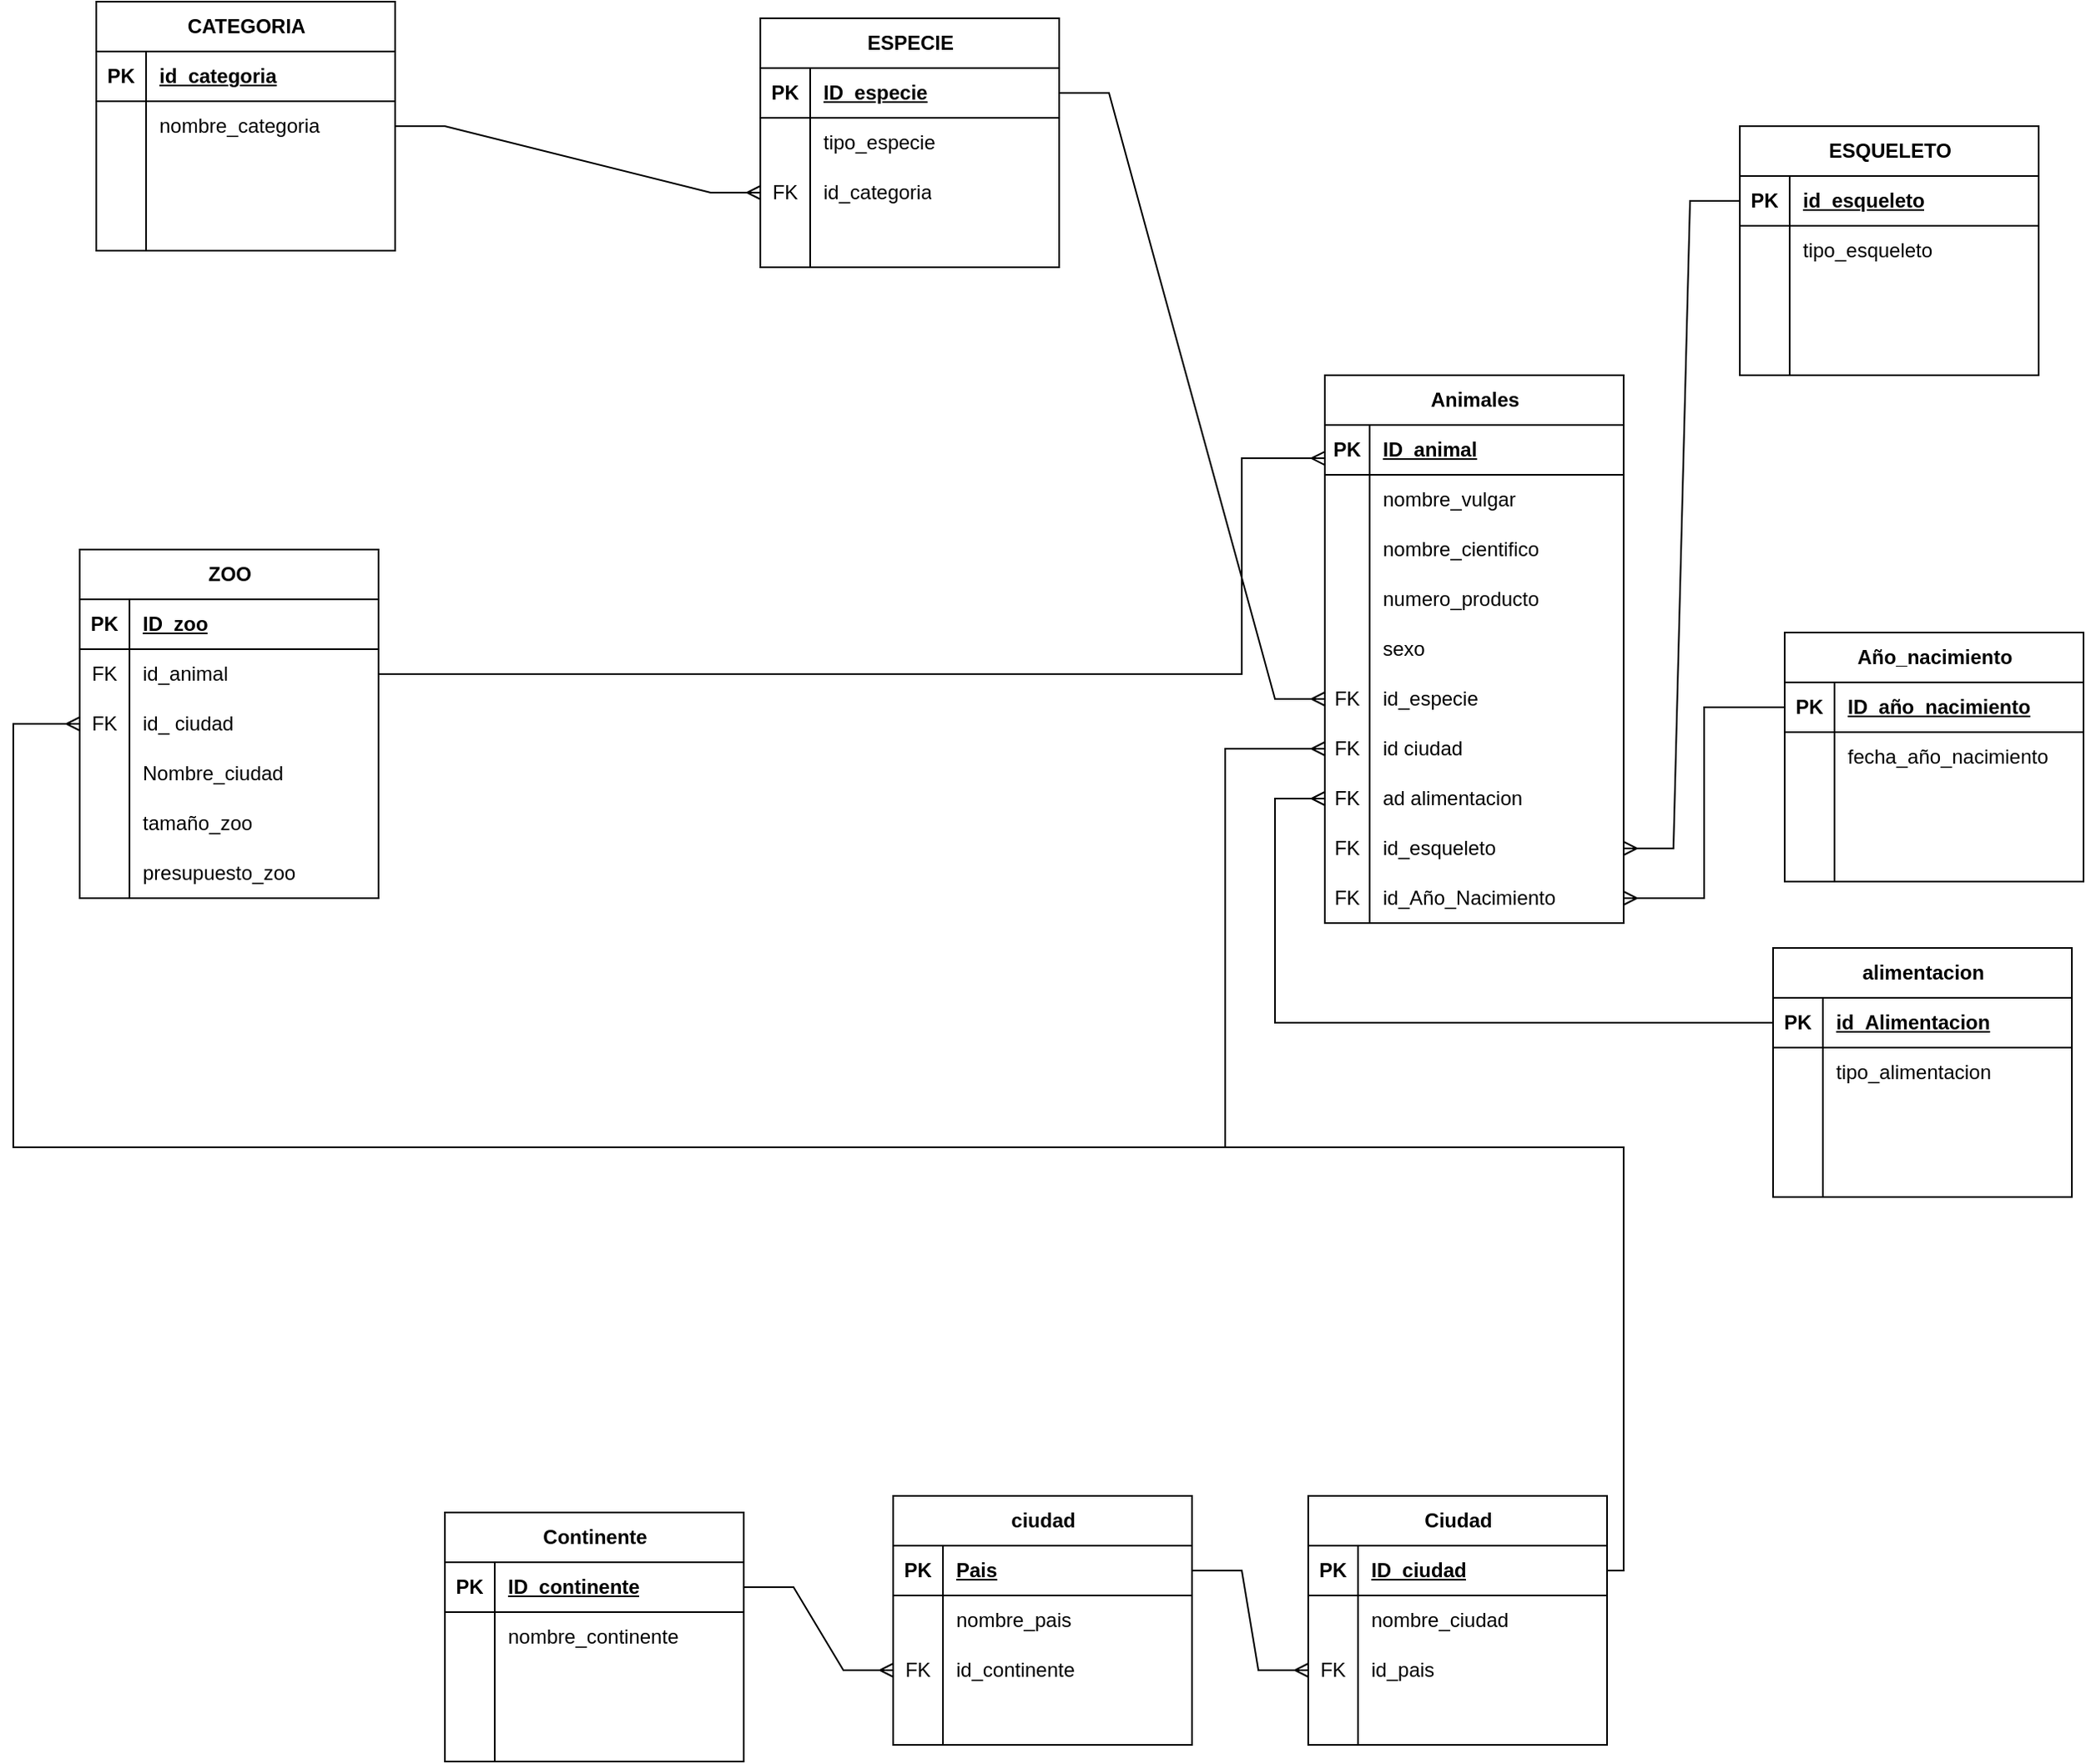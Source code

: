 <mxfile version="21.2.1" type="github">
  <diagram name="Página-1" id="PV5pD29vH2wUUTTP5uQi">
    <mxGraphModel dx="2261" dy="788" grid="1" gridSize="10" guides="1" tooltips="1" connect="1" arrows="1" fold="1" page="1" pageScale="1" pageWidth="827" pageHeight="1169" math="0" shadow="0">
      <root>
        <mxCell id="0" />
        <mxCell id="1" parent="0" />
        <mxCell id="iUGmLR9_mzY-0e1D942i-1" value="Animales" style="shape=table;startSize=30;container=1;collapsible=1;childLayout=tableLayout;fixedRows=1;rowLines=0;fontStyle=1;align=center;resizeLast=1;html=1;" parent="1" vertex="1">
          <mxGeometry x="370" y="255" width="180" height="330" as="geometry" />
        </mxCell>
        <mxCell id="iUGmLR9_mzY-0e1D942i-2" value="" style="shape=tableRow;horizontal=0;startSize=0;swimlaneHead=0;swimlaneBody=0;fillColor=none;collapsible=0;dropTarget=0;points=[[0,0.5],[1,0.5]];portConstraint=eastwest;top=0;left=0;right=0;bottom=1;" parent="iUGmLR9_mzY-0e1D942i-1" vertex="1">
          <mxGeometry y="30" width="180" height="30" as="geometry" />
        </mxCell>
        <mxCell id="iUGmLR9_mzY-0e1D942i-3" value="PK" style="shape=partialRectangle;connectable=0;fillColor=none;top=0;left=0;bottom=0;right=0;fontStyle=1;overflow=hidden;whiteSpace=wrap;html=1;" parent="iUGmLR9_mzY-0e1D942i-2" vertex="1">
          <mxGeometry width="27" height="30" as="geometry">
            <mxRectangle width="27" height="30" as="alternateBounds" />
          </mxGeometry>
        </mxCell>
        <mxCell id="iUGmLR9_mzY-0e1D942i-4" value="ID_animal" style="shape=partialRectangle;connectable=0;fillColor=none;top=0;left=0;bottom=0;right=0;align=left;spacingLeft=6;fontStyle=5;overflow=hidden;whiteSpace=wrap;html=1;" parent="iUGmLR9_mzY-0e1D942i-2" vertex="1">
          <mxGeometry x="27" width="153" height="30" as="geometry">
            <mxRectangle width="153" height="30" as="alternateBounds" />
          </mxGeometry>
        </mxCell>
        <mxCell id="iUGmLR9_mzY-0e1D942i-5" value="" style="shape=tableRow;horizontal=0;startSize=0;swimlaneHead=0;swimlaneBody=0;fillColor=none;collapsible=0;dropTarget=0;points=[[0,0.5],[1,0.5]];portConstraint=eastwest;top=0;left=0;right=0;bottom=0;" parent="iUGmLR9_mzY-0e1D942i-1" vertex="1">
          <mxGeometry y="60" width="180" height="30" as="geometry" />
        </mxCell>
        <mxCell id="iUGmLR9_mzY-0e1D942i-6" value="" style="shape=partialRectangle;connectable=0;fillColor=none;top=0;left=0;bottom=0;right=0;editable=1;overflow=hidden;whiteSpace=wrap;html=1;" parent="iUGmLR9_mzY-0e1D942i-5" vertex="1">
          <mxGeometry width="27" height="30" as="geometry">
            <mxRectangle width="27" height="30" as="alternateBounds" />
          </mxGeometry>
        </mxCell>
        <mxCell id="iUGmLR9_mzY-0e1D942i-7" value="nombre_vulgar" style="shape=partialRectangle;connectable=0;fillColor=none;top=0;left=0;bottom=0;right=0;align=left;spacingLeft=6;overflow=hidden;whiteSpace=wrap;html=1;" parent="iUGmLR9_mzY-0e1D942i-5" vertex="1">
          <mxGeometry x="27" width="153" height="30" as="geometry">
            <mxRectangle width="153" height="30" as="alternateBounds" />
          </mxGeometry>
        </mxCell>
        <mxCell id="iUGmLR9_mzY-0e1D942i-8" value="" style="shape=tableRow;horizontal=0;startSize=0;swimlaneHead=0;swimlaneBody=0;fillColor=none;collapsible=0;dropTarget=0;points=[[0,0.5],[1,0.5]];portConstraint=eastwest;top=0;left=0;right=0;bottom=0;" parent="iUGmLR9_mzY-0e1D942i-1" vertex="1">
          <mxGeometry y="90" width="180" height="30" as="geometry" />
        </mxCell>
        <mxCell id="iUGmLR9_mzY-0e1D942i-9" value="" style="shape=partialRectangle;connectable=0;fillColor=none;top=0;left=0;bottom=0;right=0;editable=1;overflow=hidden;whiteSpace=wrap;html=1;" parent="iUGmLR9_mzY-0e1D942i-8" vertex="1">
          <mxGeometry width="27" height="30" as="geometry">
            <mxRectangle width="27" height="30" as="alternateBounds" />
          </mxGeometry>
        </mxCell>
        <mxCell id="iUGmLR9_mzY-0e1D942i-10" value="nombre_cientifico" style="shape=partialRectangle;connectable=0;fillColor=none;top=0;left=0;bottom=0;right=0;align=left;spacingLeft=6;overflow=hidden;whiteSpace=wrap;html=1;" parent="iUGmLR9_mzY-0e1D942i-8" vertex="1">
          <mxGeometry x="27" width="153" height="30" as="geometry">
            <mxRectangle width="153" height="30" as="alternateBounds" />
          </mxGeometry>
        </mxCell>
        <mxCell id="iUGmLR9_mzY-0e1D942i-64" value="" style="shape=tableRow;horizontal=0;startSize=0;swimlaneHead=0;swimlaneBody=0;fillColor=none;collapsible=0;dropTarget=0;points=[[0,0.5],[1,0.5]];portConstraint=eastwest;top=0;left=0;right=0;bottom=0;" parent="iUGmLR9_mzY-0e1D942i-1" vertex="1">
          <mxGeometry y="120" width="180" height="30" as="geometry" />
        </mxCell>
        <mxCell id="iUGmLR9_mzY-0e1D942i-65" value="" style="shape=partialRectangle;connectable=0;fillColor=none;top=0;left=0;bottom=0;right=0;editable=1;overflow=hidden;whiteSpace=wrap;html=1;" parent="iUGmLR9_mzY-0e1D942i-64" vertex="1">
          <mxGeometry width="27" height="30" as="geometry">
            <mxRectangle width="27" height="30" as="alternateBounds" />
          </mxGeometry>
        </mxCell>
        <mxCell id="iUGmLR9_mzY-0e1D942i-66" value="numero_producto" style="shape=partialRectangle;connectable=0;fillColor=none;top=0;left=0;bottom=0;right=0;align=left;spacingLeft=6;overflow=hidden;whiteSpace=wrap;html=1;" parent="iUGmLR9_mzY-0e1D942i-64" vertex="1">
          <mxGeometry x="27" width="153" height="30" as="geometry">
            <mxRectangle width="153" height="30" as="alternateBounds" />
          </mxGeometry>
        </mxCell>
        <mxCell id="iUGmLR9_mzY-0e1D942i-11" value="" style="shape=tableRow;horizontal=0;startSize=0;swimlaneHead=0;swimlaneBody=0;fillColor=none;collapsible=0;dropTarget=0;points=[[0,0.5],[1,0.5]];portConstraint=eastwest;top=0;left=0;right=0;bottom=0;" parent="iUGmLR9_mzY-0e1D942i-1" vertex="1">
          <mxGeometry y="150" width="180" height="30" as="geometry" />
        </mxCell>
        <mxCell id="iUGmLR9_mzY-0e1D942i-12" value="" style="shape=partialRectangle;connectable=0;fillColor=none;top=0;left=0;bottom=0;right=0;editable=1;overflow=hidden;whiteSpace=wrap;html=1;" parent="iUGmLR9_mzY-0e1D942i-11" vertex="1">
          <mxGeometry width="27" height="30" as="geometry">
            <mxRectangle width="27" height="30" as="alternateBounds" />
          </mxGeometry>
        </mxCell>
        <mxCell id="iUGmLR9_mzY-0e1D942i-13" value="sexo" style="shape=partialRectangle;connectable=0;fillColor=none;top=0;left=0;bottom=0;right=0;align=left;spacingLeft=6;overflow=hidden;whiteSpace=wrap;html=1;" parent="iUGmLR9_mzY-0e1D942i-11" vertex="1">
          <mxGeometry x="27" width="153" height="30" as="geometry">
            <mxRectangle width="153" height="30" as="alternateBounds" />
          </mxGeometry>
        </mxCell>
        <mxCell id="iUGmLR9_mzY-0e1D942i-49" value="" style="shape=tableRow;horizontal=0;startSize=0;swimlaneHead=0;swimlaneBody=0;fillColor=none;collapsible=0;dropTarget=0;points=[[0,0.5],[1,0.5]];portConstraint=eastwest;top=0;left=0;right=0;bottom=0;" parent="iUGmLR9_mzY-0e1D942i-1" vertex="1">
          <mxGeometry y="180" width="180" height="30" as="geometry" />
        </mxCell>
        <mxCell id="iUGmLR9_mzY-0e1D942i-50" value="FK" style="shape=partialRectangle;connectable=0;fillColor=none;top=0;left=0;bottom=0;right=0;editable=1;overflow=hidden;whiteSpace=wrap;html=1;" parent="iUGmLR9_mzY-0e1D942i-49" vertex="1">
          <mxGeometry width="27" height="30" as="geometry">
            <mxRectangle width="27" height="30" as="alternateBounds" />
          </mxGeometry>
        </mxCell>
        <mxCell id="iUGmLR9_mzY-0e1D942i-51" value="id_especie" style="shape=partialRectangle;connectable=0;fillColor=none;top=0;left=0;bottom=0;right=0;align=left;spacingLeft=6;overflow=hidden;whiteSpace=wrap;html=1;" parent="iUGmLR9_mzY-0e1D942i-49" vertex="1">
          <mxGeometry x="27" width="153" height="30" as="geometry">
            <mxRectangle width="153" height="30" as="alternateBounds" />
          </mxGeometry>
        </mxCell>
        <mxCell id="iUGmLR9_mzY-0e1D942i-52" value="" style="shape=tableRow;horizontal=0;startSize=0;swimlaneHead=0;swimlaneBody=0;fillColor=none;collapsible=0;dropTarget=0;points=[[0,0.5],[1,0.5]];portConstraint=eastwest;top=0;left=0;right=0;bottom=0;" parent="iUGmLR9_mzY-0e1D942i-1" vertex="1">
          <mxGeometry y="210" width="180" height="30" as="geometry" />
        </mxCell>
        <mxCell id="iUGmLR9_mzY-0e1D942i-53" value="FK" style="shape=partialRectangle;connectable=0;fillColor=none;top=0;left=0;bottom=0;right=0;editable=1;overflow=hidden;whiteSpace=wrap;html=1;" parent="iUGmLR9_mzY-0e1D942i-52" vertex="1">
          <mxGeometry width="27" height="30" as="geometry">
            <mxRectangle width="27" height="30" as="alternateBounds" />
          </mxGeometry>
        </mxCell>
        <mxCell id="iUGmLR9_mzY-0e1D942i-54" value="id ciudad" style="shape=partialRectangle;connectable=0;fillColor=none;top=0;left=0;bottom=0;right=0;align=left;spacingLeft=6;overflow=hidden;whiteSpace=wrap;html=1;" parent="iUGmLR9_mzY-0e1D942i-52" vertex="1">
          <mxGeometry x="27" width="153" height="30" as="geometry">
            <mxRectangle width="153" height="30" as="alternateBounds" />
          </mxGeometry>
        </mxCell>
        <mxCell id="iUGmLR9_mzY-0e1D942i-55" value="" style="shape=tableRow;horizontal=0;startSize=0;swimlaneHead=0;swimlaneBody=0;fillColor=none;collapsible=0;dropTarget=0;points=[[0,0.5],[1,0.5]];portConstraint=eastwest;top=0;left=0;right=0;bottom=0;" parent="iUGmLR9_mzY-0e1D942i-1" vertex="1">
          <mxGeometry y="240" width="180" height="30" as="geometry" />
        </mxCell>
        <mxCell id="iUGmLR9_mzY-0e1D942i-56" value="FK" style="shape=partialRectangle;connectable=0;fillColor=none;top=0;left=0;bottom=0;right=0;editable=1;overflow=hidden;whiteSpace=wrap;html=1;" parent="iUGmLR9_mzY-0e1D942i-55" vertex="1">
          <mxGeometry width="27" height="30" as="geometry">
            <mxRectangle width="27" height="30" as="alternateBounds" />
          </mxGeometry>
        </mxCell>
        <mxCell id="iUGmLR9_mzY-0e1D942i-57" value="ad alimentacion" style="shape=partialRectangle;connectable=0;fillColor=none;top=0;left=0;bottom=0;right=0;align=left;spacingLeft=6;overflow=hidden;whiteSpace=wrap;html=1;" parent="iUGmLR9_mzY-0e1D942i-55" vertex="1">
          <mxGeometry x="27" width="153" height="30" as="geometry">
            <mxRectangle width="153" height="30" as="alternateBounds" />
          </mxGeometry>
        </mxCell>
        <mxCell id="iUGmLR9_mzY-0e1D942i-58" value="" style="shape=tableRow;horizontal=0;startSize=0;swimlaneHead=0;swimlaneBody=0;fillColor=none;collapsible=0;dropTarget=0;points=[[0,0.5],[1,0.5]];portConstraint=eastwest;top=0;left=0;right=0;bottom=0;" parent="iUGmLR9_mzY-0e1D942i-1" vertex="1">
          <mxGeometry y="270" width="180" height="30" as="geometry" />
        </mxCell>
        <mxCell id="iUGmLR9_mzY-0e1D942i-59" value="FK" style="shape=partialRectangle;connectable=0;fillColor=none;top=0;left=0;bottom=0;right=0;editable=1;overflow=hidden;whiteSpace=wrap;html=1;" parent="iUGmLR9_mzY-0e1D942i-58" vertex="1">
          <mxGeometry width="27" height="30" as="geometry">
            <mxRectangle width="27" height="30" as="alternateBounds" />
          </mxGeometry>
        </mxCell>
        <mxCell id="iUGmLR9_mzY-0e1D942i-60" value="id_esqueleto" style="shape=partialRectangle;connectable=0;fillColor=none;top=0;left=0;bottom=0;right=0;align=left;spacingLeft=6;overflow=hidden;whiteSpace=wrap;html=1;" parent="iUGmLR9_mzY-0e1D942i-58" vertex="1">
          <mxGeometry x="27" width="153" height="30" as="geometry">
            <mxRectangle width="153" height="30" as="alternateBounds" />
          </mxGeometry>
        </mxCell>
        <mxCell id="iUGmLR9_mzY-0e1D942i-61" value="" style="shape=tableRow;horizontal=0;startSize=0;swimlaneHead=0;swimlaneBody=0;fillColor=none;collapsible=0;dropTarget=0;points=[[0,0.5],[1,0.5]];portConstraint=eastwest;top=0;left=0;right=0;bottom=0;" parent="iUGmLR9_mzY-0e1D942i-1" vertex="1">
          <mxGeometry y="300" width="180" height="30" as="geometry" />
        </mxCell>
        <mxCell id="iUGmLR9_mzY-0e1D942i-62" value="FK" style="shape=partialRectangle;connectable=0;fillColor=none;top=0;left=0;bottom=0;right=0;editable=1;overflow=hidden;whiteSpace=wrap;html=1;" parent="iUGmLR9_mzY-0e1D942i-61" vertex="1">
          <mxGeometry width="27" height="30" as="geometry">
            <mxRectangle width="27" height="30" as="alternateBounds" />
          </mxGeometry>
        </mxCell>
        <mxCell id="iUGmLR9_mzY-0e1D942i-63" value="id_Año_Nacimiento" style="shape=partialRectangle;connectable=0;fillColor=none;top=0;left=0;bottom=0;right=0;align=left;spacingLeft=6;overflow=hidden;whiteSpace=wrap;html=1;" parent="iUGmLR9_mzY-0e1D942i-61" vertex="1">
          <mxGeometry x="27" width="153" height="30" as="geometry">
            <mxRectangle width="153" height="30" as="alternateBounds" />
          </mxGeometry>
        </mxCell>
        <mxCell id="iUGmLR9_mzY-0e1D942i-17" value="ZOO" style="shape=table;startSize=30;container=1;collapsible=1;childLayout=tableLayout;fixedRows=1;rowLines=0;fontStyle=1;align=center;resizeLast=1;html=1;" parent="1" vertex="1">
          <mxGeometry x="-380" y="360" width="180" height="210" as="geometry" />
        </mxCell>
        <mxCell id="iUGmLR9_mzY-0e1D942i-18" value="" style="shape=tableRow;horizontal=0;startSize=0;swimlaneHead=0;swimlaneBody=0;fillColor=none;collapsible=0;dropTarget=0;points=[[0,0.5],[1,0.5]];portConstraint=eastwest;top=0;left=0;right=0;bottom=1;" parent="iUGmLR9_mzY-0e1D942i-17" vertex="1">
          <mxGeometry y="30" width="180" height="30" as="geometry" />
        </mxCell>
        <mxCell id="iUGmLR9_mzY-0e1D942i-19" value="PK" style="shape=partialRectangle;connectable=0;fillColor=none;top=0;left=0;bottom=0;right=0;fontStyle=1;overflow=hidden;whiteSpace=wrap;html=1;" parent="iUGmLR9_mzY-0e1D942i-18" vertex="1">
          <mxGeometry width="30" height="30" as="geometry">
            <mxRectangle width="30" height="30" as="alternateBounds" />
          </mxGeometry>
        </mxCell>
        <mxCell id="iUGmLR9_mzY-0e1D942i-20" value="ID_zoo" style="shape=partialRectangle;connectable=0;fillColor=none;top=0;left=0;bottom=0;right=0;align=left;spacingLeft=6;fontStyle=5;overflow=hidden;whiteSpace=wrap;html=1;" parent="iUGmLR9_mzY-0e1D942i-18" vertex="1">
          <mxGeometry x="30" width="150" height="30" as="geometry">
            <mxRectangle width="150" height="30" as="alternateBounds" />
          </mxGeometry>
        </mxCell>
        <mxCell id="iUGmLR9_mzY-0e1D942i-21" value="" style="shape=tableRow;horizontal=0;startSize=0;swimlaneHead=0;swimlaneBody=0;fillColor=none;collapsible=0;dropTarget=0;points=[[0,0.5],[1,0.5]];portConstraint=eastwest;top=0;left=0;right=0;bottom=0;" parent="iUGmLR9_mzY-0e1D942i-17" vertex="1">
          <mxGeometry y="60" width="180" height="30" as="geometry" />
        </mxCell>
        <mxCell id="iUGmLR9_mzY-0e1D942i-22" value="FK" style="shape=partialRectangle;connectable=0;fillColor=none;top=0;left=0;bottom=0;right=0;editable=1;overflow=hidden;whiteSpace=wrap;html=1;" parent="iUGmLR9_mzY-0e1D942i-21" vertex="1">
          <mxGeometry width="30" height="30" as="geometry">
            <mxRectangle width="30" height="30" as="alternateBounds" />
          </mxGeometry>
        </mxCell>
        <mxCell id="iUGmLR9_mzY-0e1D942i-23" value="id_animal" style="shape=partialRectangle;connectable=0;fillColor=none;top=0;left=0;bottom=0;right=0;align=left;spacingLeft=6;overflow=hidden;whiteSpace=wrap;html=1;" parent="iUGmLR9_mzY-0e1D942i-21" vertex="1">
          <mxGeometry x="30" width="150" height="30" as="geometry">
            <mxRectangle width="150" height="30" as="alternateBounds" />
          </mxGeometry>
        </mxCell>
        <mxCell id="iUGmLR9_mzY-0e1D942i-24" value="" style="shape=tableRow;horizontal=0;startSize=0;swimlaneHead=0;swimlaneBody=0;fillColor=none;collapsible=0;dropTarget=0;points=[[0,0.5],[1,0.5]];portConstraint=eastwest;top=0;left=0;right=0;bottom=0;" parent="iUGmLR9_mzY-0e1D942i-17" vertex="1">
          <mxGeometry y="90" width="180" height="30" as="geometry" />
        </mxCell>
        <mxCell id="iUGmLR9_mzY-0e1D942i-25" value="FK" style="shape=partialRectangle;connectable=0;fillColor=none;top=0;left=0;bottom=0;right=0;editable=1;overflow=hidden;whiteSpace=wrap;html=1;" parent="iUGmLR9_mzY-0e1D942i-24" vertex="1">
          <mxGeometry width="30" height="30" as="geometry">
            <mxRectangle width="30" height="30" as="alternateBounds" />
          </mxGeometry>
        </mxCell>
        <mxCell id="iUGmLR9_mzY-0e1D942i-26" value="id_ ciudad" style="shape=partialRectangle;connectable=0;fillColor=none;top=0;left=0;bottom=0;right=0;align=left;spacingLeft=6;overflow=hidden;whiteSpace=wrap;html=1;" parent="iUGmLR9_mzY-0e1D942i-24" vertex="1">
          <mxGeometry x="30" width="150" height="30" as="geometry">
            <mxRectangle width="150" height="30" as="alternateBounds" />
          </mxGeometry>
        </mxCell>
        <mxCell id="iUGmLR9_mzY-0e1D942i-27" value="" style="shape=tableRow;horizontal=0;startSize=0;swimlaneHead=0;swimlaneBody=0;fillColor=none;collapsible=0;dropTarget=0;points=[[0,0.5],[1,0.5]];portConstraint=eastwest;top=0;left=0;right=0;bottom=0;" parent="iUGmLR9_mzY-0e1D942i-17" vertex="1">
          <mxGeometry y="120" width="180" height="30" as="geometry" />
        </mxCell>
        <mxCell id="iUGmLR9_mzY-0e1D942i-28" value="" style="shape=partialRectangle;connectable=0;fillColor=none;top=0;left=0;bottom=0;right=0;editable=1;overflow=hidden;whiteSpace=wrap;html=1;" parent="iUGmLR9_mzY-0e1D942i-27" vertex="1">
          <mxGeometry width="30" height="30" as="geometry">
            <mxRectangle width="30" height="30" as="alternateBounds" />
          </mxGeometry>
        </mxCell>
        <mxCell id="iUGmLR9_mzY-0e1D942i-29" value="Nombre_ciudad" style="shape=partialRectangle;connectable=0;fillColor=none;top=0;left=0;bottom=0;right=0;align=left;spacingLeft=6;overflow=hidden;whiteSpace=wrap;html=1;" parent="iUGmLR9_mzY-0e1D942i-27" vertex="1">
          <mxGeometry x="30" width="150" height="30" as="geometry">
            <mxRectangle width="150" height="30" as="alternateBounds" />
          </mxGeometry>
        </mxCell>
        <mxCell id="iUGmLR9_mzY-0e1D942i-43" value="" style="shape=tableRow;horizontal=0;startSize=0;swimlaneHead=0;swimlaneBody=0;fillColor=none;collapsible=0;dropTarget=0;points=[[0,0.5],[1,0.5]];portConstraint=eastwest;top=0;left=0;right=0;bottom=0;" parent="iUGmLR9_mzY-0e1D942i-17" vertex="1">
          <mxGeometry y="150" width="180" height="30" as="geometry" />
        </mxCell>
        <mxCell id="iUGmLR9_mzY-0e1D942i-44" value="" style="shape=partialRectangle;connectable=0;fillColor=none;top=0;left=0;bottom=0;right=0;editable=1;overflow=hidden;whiteSpace=wrap;html=1;" parent="iUGmLR9_mzY-0e1D942i-43" vertex="1">
          <mxGeometry width="30" height="30" as="geometry">
            <mxRectangle width="30" height="30" as="alternateBounds" />
          </mxGeometry>
        </mxCell>
        <mxCell id="iUGmLR9_mzY-0e1D942i-45" value="tamaño_zoo" style="shape=partialRectangle;connectable=0;fillColor=none;top=0;left=0;bottom=0;right=0;align=left;spacingLeft=6;overflow=hidden;whiteSpace=wrap;html=1;" parent="iUGmLR9_mzY-0e1D942i-43" vertex="1">
          <mxGeometry x="30" width="150" height="30" as="geometry">
            <mxRectangle width="150" height="30" as="alternateBounds" />
          </mxGeometry>
        </mxCell>
        <mxCell id="iUGmLR9_mzY-0e1D942i-46" value="" style="shape=tableRow;horizontal=0;startSize=0;swimlaneHead=0;swimlaneBody=0;fillColor=none;collapsible=0;dropTarget=0;points=[[0,0.5],[1,0.5]];portConstraint=eastwest;top=0;left=0;right=0;bottom=0;" parent="iUGmLR9_mzY-0e1D942i-17" vertex="1">
          <mxGeometry y="180" width="180" height="30" as="geometry" />
        </mxCell>
        <mxCell id="iUGmLR9_mzY-0e1D942i-47" value="" style="shape=partialRectangle;connectable=0;fillColor=none;top=0;left=0;bottom=0;right=0;editable=1;overflow=hidden;whiteSpace=wrap;html=1;" parent="iUGmLR9_mzY-0e1D942i-46" vertex="1">
          <mxGeometry width="30" height="30" as="geometry">
            <mxRectangle width="30" height="30" as="alternateBounds" />
          </mxGeometry>
        </mxCell>
        <mxCell id="iUGmLR9_mzY-0e1D942i-48" value="presupuesto_zoo" style="shape=partialRectangle;connectable=0;fillColor=none;top=0;left=0;bottom=0;right=0;align=left;spacingLeft=6;overflow=hidden;whiteSpace=wrap;html=1;" parent="iUGmLR9_mzY-0e1D942i-46" vertex="1">
          <mxGeometry x="30" width="150" height="30" as="geometry">
            <mxRectangle width="150" height="30" as="alternateBounds" />
          </mxGeometry>
        </mxCell>
        <mxCell id="iUGmLR9_mzY-0e1D942i-67" value="alimentacion" style="shape=table;startSize=30;container=1;collapsible=1;childLayout=tableLayout;fixedRows=1;rowLines=0;fontStyle=1;align=center;resizeLast=1;html=1;" parent="1" vertex="1">
          <mxGeometry x="640" y="600" width="180" height="150" as="geometry" />
        </mxCell>
        <mxCell id="iUGmLR9_mzY-0e1D942i-68" value="" style="shape=tableRow;horizontal=0;startSize=0;swimlaneHead=0;swimlaneBody=0;fillColor=none;collapsible=0;dropTarget=0;points=[[0,0.5],[1,0.5]];portConstraint=eastwest;top=0;left=0;right=0;bottom=1;" parent="iUGmLR9_mzY-0e1D942i-67" vertex="1">
          <mxGeometry y="30" width="180" height="30" as="geometry" />
        </mxCell>
        <mxCell id="iUGmLR9_mzY-0e1D942i-69" value="PK" style="shape=partialRectangle;connectable=0;fillColor=none;top=0;left=0;bottom=0;right=0;fontStyle=1;overflow=hidden;whiteSpace=wrap;html=1;" parent="iUGmLR9_mzY-0e1D942i-68" vertex="1">
          <mxGeometry width="30" height="30" as="geometry">
            <mxRectangle width="30" height="30" as="alternateBounds" />
          </mxGeometry>
        </mxCell>
        <mxCell id="iUGmLR9_mzY-0e1D942i-70" value="id_Alimentacion" style="shape=partialRectangle;connectable=0;fillColor=none;top=0;left=0;bottom=0;right=0;align=left;spacingLeft=6;fontStyle=5;overflow=hidden;whiteSpace=wrap;html=1;" parent="iUGmLR9_mzY-0e1D942i-68" vertex="1">
          <mxGeometry x="30" width="150" height="30" as="geometry">
            <mxRectangle width="150" height="30" as="alternateBounds" />
          </mxGeometry>
        </mxCell>
        <mxCell id="iUGmLR9_mzY-0e1D942i-71" value="" style="shape=tableRow;horizontal=0;startSize=0;swimlaneHead=0;swimlaneBody=0;fillColor=none;collapsible=0;dropTarget=0;points=[[0,0.5],[1,0.5]];portConstraint=eastwest;top=0;left=0;right=0;bottom=0;" parent="iUGmLR9_mzY-0e1D942i-67" vertex="1">
          <mxGeometry y="60" width="180" height="30" as="geometry" />
        </mxCell>
        <mxCell id="iUGmLR9_mzY-0e1D942i-72" value="" style="shape=partialRectangle;connectable=0;fillColor=none;top=0;left=0;bottom=0;right=0;editable=1;overflow=hidden;whiteSpace=wrap;html=1;" parent="iUGmLR9_mzY-0e1D942i-71" vertex="1">
          <mxGeometry width="30" height="30" as="geometry">
            <mxRectangle width="30" height="30" as="alternateBounds" />
          </mxGeometry>
        </mxCell>
        <mxCell id="iUGmLR9_mzY-0e1D942i-73" value="tipo_alimentacion" style="shape=partialRectangle;connectable=0;fillColor=none;top=0;left=0;bottom=0;right=0;align=left;spacingLeft=6;overflow=hidden;whiteSpace=wrap;html=1;" parent="iUGmLR9_mzY-0e1D942i-71" vertex="1">
          <mxGeometry x="30" width="150" height="30" as="geometry">
            <mxRectangle width="150" height="30" as="alternateBounds" />
          </mxGeometry>
        </mxCell>
        <mxCell id="iUGmLR9_mzY-0e1D942i-74" value="" style="shape=tableRow;horizontal=0;startSize=0;swimlaneHead=0;swimlaneBody=0;fillColor=none;collapsible=0;dropTarget=0;points=[[0,0.5],[1,0.5]];portConstraint=eastwest;top=0;left=0;right=0;bottom=0;" parent="iUGmLR9_mzY-0e1D942i-67" vertex="1">
          <mxGeometry y="90" width="180" height="30" as="geometry" />
        </mxCell>
        <mxCell id="iUGmLR9_mzY-0e1D942i-75" value="" style="shape=partialRectangle;connectable=0;fillColor=none;top=0;left=0;bottom=0;right=0;editable=1;overflow=hidden;whiteSpace=wrap;html=1;" parent="iUGmLR9_mzY-0e1D942i-74" vertex="1">
          <mxGeometry width="30" height="30" as="geometry">
            <mxRectangle width="30" height="30" as="alternateBounds" />
          </mxGeometry>
        </mxCell>
        <mxCell id="iUGmLR9_mzY-0e1D942i-76" value="" style="shape=partialRectangle;connectable=0;fillColor=none;top=0;left=0;bottom=0;right=0;align=left;spacingLeft=6;overflow=hidden;whiteSpace=wrap;html=1;" parent="iUGmLR9_mzY-0e1D942i-74" vertex="1">
          <mxGeometry x="30" width="150" height="30" as="geometry">
            <mxRectangle width="150" height="30" as="alternateBounds" />
          </mxGeometry>
        </mxCell>
        <mxCell id="iUGmLR9_mzY-0e1D942i-77" value="" style="shape=tableRow;horizontal=0;startSize=0;swimlaneHead=0;swimlaneBody=0;fillColor=none;collapsible=0;dropTarget=0;points=[[0,0.5],[1,0.5]];portConstraint=eastwest;top=0;left=0;right=0;bottom=0;" parent="iUGmLR9_mzY-0e1D942i-67" vertex="1">
          <mxGeometry y="120" width="180" height="30" as="geometry" />
        </mxCell>
        <mxCell id="iUGmLR9_mzY-0e1D942i-78" value="" style="shape=partialRectangle;connectable=0;fillColor=none;top=0;left=0;bottom=0;right=0;editable=1;overflow=hidden;whiteSpace=wrap;html=1;" parent="iUGmLR9_mzY-0e1D942i-77" vertex="1">
          <mxGeometry width="30" height="30" as="geometry">
            <mxRectangle width="30" height="30" as="alternateBounds" />
          </mxGeometry>
        </mxCell>
        <mxCell id="iUGmLR9_mzY-0e1D942i-79" value="" style="shape=partialRectangle;connectable=0;fillColor=none;top=0;left=0;bottom=0;right=0;align=left;spacingLeft=6;overflow=hidden;whiteSpace=wrap;html=1;" parent="iUGmLR9_mzY-0e1D942i-77" vertex="1">
          <mxGeometry x="30" width="150" height="30" as="geometry">
            <mxRectangle width="150" height="30" as="alternateBounds" />
          </mxGeometry>
        </mxCell>
        <mxCell id="iUGmLR9_mzY-0e1D942i-80" value="Año_nacimiento" style="shape=table;startSize=30;container=1;collapsible=1;childLayout=tableLayout;fixedRows=1;rowLines=0;fontStyle=1;align=center;resizeLast=1;html=1;" parent="1" vertex="1">
          <mxGeometry x="647" y="410" width="180" height="150" as="geometry" />
        </mxCell>
        <mxCell id="iUGmLR9_mzY-0e1D942i-81" value="" style="shape=tableRow;horizontal=0;startSize=0;swimlaneHead=0;swimlaneBody=0;fillColor=none;collapsible=0;dropTarget=0;points=[[0,0.5],[1,0.5]];portConstraint=eastwest;top=0;left=0;right=0;bottom=1;" parent="iUGmLR9_mzY-0e1D942i-80" vertex="1">
          <mxGeometry y="30" width="180" height="30" as="geometry" />
        </mxCell>
        <mxCell id="iUGmLR9_mzY-0e1D942i-82" value="PK" style="shape=partialRectangle;connectable=0;fillColor=none;top=0;left=0;bottom=0;right=0;fontStyle=1;overflow=hidden;whiteSpace=wrap;html=1;" parent="iUGmLR9_mzY-0e1D942i-81" vertex="1">
          <mxGeometry width="30" height="30" as="geometry">
            <mxRectangle width="30" height="30" as="alternateBounds" />
          </mxGeometry>
        </mxCell>
        <mxCell id="iUGmLR9_mzY-0e1D942i-83" value="ID_año_nacimiento" style="shape=partialRectangle;connectable=0;fillColor=none;top=0;left=0;bottom=0;right=0;align=left;spacingLeft=6;fontStyle=5;overflow=hidden;whiteSpace=wrap;html=1;" parent="iUGmLR9_mzY-0e1D942i-81" vertex="1">
          <mxGeometry x="30" width="150" height="30" as="geometry">
            <mxRectangle width="150" height="30" as="alternateBounds" />
          </mxGeometry>
        </mxCell>
        <mxCell id="iUGmLR9_mzY-0e1D942i-84" value="" style="shape=tableRow;horizontal=0;startSize=0;swimlaneHead=0;swimlaneBody=0;fillColor=none;collapsible=0;dropTarget=0;points=[[0,0.5],[1,0.5]];portConstraint=eastwest;top=0;left=0;right=0;bottom=0;" parent="iUGmLR9_mzY-0e1D942i-80" vertex="1">
          <mxGeometry y="60" width="180" height="30" as="geometry" />
        </mxCell>
        <mxCell id="iUGmLR9_mzY-0e1D942i-85" value="" style="shape=partialRectangle;connectable=0;fillColor=none;top=0;left=0;bottom=0;right=0;editable=1;overflow=hidden;whiteSpace=wrap;html=1;" parent="iUGmLR9_mzY-0e1D942i-84" vertex="1">
          <mxGeometry width="30" height="30" as="geometry">
            <mxRectangle width="30" height="30" as="alternateBounds" />
          </mxGeometry>
        </mxCell>
        <mxCell id="iUGmLR9_mzY-0e1D942i-86" value="fecha_año_nacimiento" style="shape=partialRectangle;connectable=0;fillColor=none;top=0;left=0;bottom=0;right=0;align=left;spacingLeft=6;overflow=hidden;whiteSpace=wrap;html=1;" parent="iUGmLR9_mzY-0e1D942i-84" vertex="1">
          <mxGeometry x="30" width="150" height="30" as="geometry">
            <mxRectangle width="150" height="30" as="alternateBounds" />
          </mxGeometry>
        </mxCell>
        <mxCell id="iUGmLR9_mzY-0e1D942i-87" value="" style="shape=tableRow;horizontal=0;startSize=0;swimlaneHead=0;swimlaneBody=0;fillColor=none;collapsible=0;dropTarget=0;points=[[0,0.5],[1,0.5]];portConstraint=eastwest;top=0;left=0;right=0;bottom=0;" parent="iUGmLR9_mzY-0e1D942i-80" vertex="1">
          <mxGeometry y="90" width="180" height="30" as="geometry" />
        </mxCell>
        <mxCell id="iUGmLR9_mzY-0e1D942i-88" value="" style="shape=partialRectangle;connectable=0;fillColor=none;top=0;left=0;bottom=0;right=0;editable=1;overflow=hidden;whiteSpace=wrap;html=1;" parent="iUGmLR9_mzY-0e1D942i-87" vertex="1">
          <mxGeometry width="30" height="30" as="geometry">
            <mxRectangle width="30" height="30" as="alternateBounds" />
          </mxGeometry>
        </mxCell>
        <mxCell id="iUGmLR9_mzY-0e1D942i-89" value="" style="shape=partialRectangle;connectable=0;fillColor=none;top=0;left=0;bottom=0;right=0;align=left;spacingLeft=6;overflow=hidden;whiteSpace=wrap;html=1;" parent="iUGmLR9_mzY-0e1D942i-87" vertex="1">
          <mxGeometry x="30" width="150" height="30" as="geometry">
            <mxRectangle width="150" height="30" as="alternateBounds" />
          </mxGeometry>
        </mxCell>
        <mxCell id="iUGmLR9_mzY-0e1D942i-90" value="" style="shape=tableRow;horizontal=0;startSize=0;swimlaneHead=0;swimlaneBody=0;fillColor=none;collapsible=0;dropTarget=0;points=[[0,0.5],[1,0.5]];portConstraint=eastwest;top=0;left=0;right=0;bottom=0;" parent="iUGmLR9_mzY-0e1D942i-80" vertex="1">
          <mxGeometry y="120" width="180" height="30" as="geometry" />
        </mxCell>
        <mxCell id="iUGmLR9_mzY-0e1D942i-91" value="" style="shape=partialRectangle;connectable=0;fillColor=none;top=0;left=0;bottom=0;right=0;editable=1;overflow=hidden;whiteSpace=wrap;html=1;" parent="iUGmLR9_mzY-0e1D942i-90" vertex="1">
          <mxGeometry width="30" height="30" as="geometry">
            <mxRectangle width="30" height="30" as="alternateBounds" />
          </mxGeometry>
        </mxCell>
        <mxCell id="iUGmLR9_mzY-0e1D942i-92" value="" style="shape=partialRectangle;connectable=0;fillColor=none;top=0;left=0;bottom=0;right=0;align=left;spacingLeft=6;overflow=hidden;whiteSpace=wrap;html=1;" parent="iUGmLR9_mzY-0e1D942i-90" vertex="1">
          <mxGeometry x="30" width="150" height="30" as="geometry">
            <mxRectangle width="150" height="30" as="alternateBounds" />
          </mxGeometry>
        </mxCell>
        <mxCell id="n2fT1KBWSu3J9LexwapG-1" value="Continente" style="shape=table;startSize=30;container=1;collapsible=1;childLayout=tableLayout;fixedRows=1;rowLines=0;fontStyle=1;align=center;resizeLast=1;html=1;" vertex="1" parent="1">
          <mxGeometry x="-160" y="940" width="180" height="150" as="geometry" />
        </mxCell>
        <mxCell id="n2fT1KBWSu3J9LexwapG-2" value="" style="shape=tableRow;horizontal=0;startSize=0;swimlaneHead=0;swimlaneBody=0;fillColor=none;collapsible=0;dropTarget=0;points=[[0,0.5],[1,0.5]];portConstraint=eastwest;top=0;left=0;right=0;bottom=1;" vertex="1" parent="n2fT1KBWSu3J9LexwapG-1">
          <mxGeometry y="30" width="180" height="30" as="geometry" />
        </mxCell>
        <mxCell id="n2fT1KBWSu3J9LexwapG-3" value="PK" style="shape=partialRectangle;connectable=0;fillColor=none;top=0;left=0;bottom=0;right=0;fontStyle=1;overflow=hidden;whiteSpace=wrap;html=1;" vertex="1" parent="n2fT1KBWSu3J9LexwapG-2">
          <mxGeometry width="30" height="30" as="geometry">
            <mxRectangle width="30" height="30" as="alternateBounds" />
          </mxGeometry>
        </mxCell>
        <mxCell id="n2fT1KBWSu3J9LexwapG-4" value="ID_continente" style="shape=partialRectangle;connectable=0;fillColor=none;top=0;left=0;bottom=0;right=0;align=left;spacingLeft=6;fontStyle=5;overflow=hidden;whiteSpace=wrap;html=1;" vertex="1" parent="n2fT1KBWSu3J9LexwapG-2">
          <mxGeometry x="30" width="150" height="30" as="geometry">
            <mxRectangle width="150" height="30" as="alternateBounds" />
          </mxGeometry>
        </mxCell>
        <mxCell id="n2fT1KBWSu3J9LexwapG-5" value="" style="shape=tableRow;horizontal=0;startSize=0;swimlaneHead=0;swimlaneBody=0;fillColor=none;collapsible=0;dropTarget=0;points=[[0,0.5],[1,0.5]];portConstraint=eastwest;top=0;left=0;right=0;bottom=0;" vertex="1" parent="n2fT1KBWSu3J9LexwapG-1">
          <mxGeometry y="60" width="180" height="30" as="geometry" />
        </mxCell>
        <mxCell id="n2fT1KBWSu3J9LexwapG-6" value="" style="shape=partialRectangle;connectable=0;fillColor=none;top=0;left=0;bottom=0;right=0;editable=1;overflow=hidden;whiteSpace=wrap;html=1;" vertex="1" parent="n2fT1KBWSu3J9LexwapG-5">
          <mxGeometry width="30" height="30" as="geometry">
            <mxRectangle width="30" height="30" as="alternateBounds" />
          </mxGeometry>
        </mxCell>
        <mxCell id="n2fT1KBWSu3J9LexwapG-7" value="nombre_continente" style="shape=partialRectangle;connectable=0;fillColor=none;top=0;left=0;bottom=0;right=0;align=left;spacingLeft=6;overflow=hidden;whiteSpace=wrap;html=1;" vertex="1" parent="n2fT1KBWSu3J9LexwapG-5">
          <mxGeometry x="30" width="150" height="30" as="geometry">
            <mxRectangle width="150" height="30" as="alternateBounds" />
          </mxGeometry>
        </mxCell>
        <mxCell id="n2fT1KBWSu3J9LexwapG-8" value="" style="shape=tableRow;horizontal=0;startSize=0;swimlaneHead=0;swimlaneBody=0;fillColor=none;collapsible=0;dropTarget=0;points=[[0,0.5],[1,0.5]];portConstraint=eastwest;top=0;left=0;right=0;bottom=0;" vertex="1" parent="n2fT1KBWSu3J9LexwapG-1">
          <mxGeometry y="90" width="180" height="30" as="geometry" />
        </mxCell>
        <mxCell id="n2fT1KBWSu3J9LexwapG-9" value="" style="shape=partialRectangle;connectable=0;fillColor=none;top=0;left=0;bottom=0;right=0;editable=1;overflow=hidden;whiteSpace=wrap;html=1;" vertex="1" parent="n2fT1KBWSu3J9LexwapG-8">
          <mxGeometry width="30" height="30" as="geometry">
            <mxRectangle width="30" height="30" as="alternateBounds" />
          </mxGeometry>
        </mxCell>
        <mxCell id="n2fT1KBWSu3J9LexwapG-10" value="" style="shape=partialRectangle;connectable=0;fillColor=none;top=0;left=0;bottom=0;right=0;align=left;spacingLeft=6;overflow=hidden;whiteSpace=wrap;html=1;" vertex="1" parent="n2fT1KBWSu3J9LexwapG-8">
          <mxGeometry x="30" width="150" height="30" as="geometry">
            <mxRectangle width="150" height="30" as="alternateBounds" />
          </mxGeometry>
        </mxCell>
        <mxCell id="n2fT1KBWSu3J9LexwapG-11" value="" style="shape=tableRow;horizontal=0;startSize=0;swimlaneHead=0;swimlaneBody=0;fillColor=none;collapsible=0;dropTarget=0;points=[[0,0.5],[1,0.5]];portConstraint=eastwest;top=0;left=0;right=0;bottom=0;" vertex="1" parent="n2fT1KBWSu3J9LexwapG-1">
          <mxGeometry y="120" width="180" height="30" as="geometry" />
        </mxCell>
        <mxCell id="n2fT1KBWSu3J9LexwapG-12" value="" style="shape=partialRectangle;connectable=0;fillColor=none;top=0;left=0;bottom=0;right=0;editable=1;overflow=hidden;whiteSpace=wrap;html=1;" vertex="1" parent="n2fT1KBWSu3J9LexwapG-11">
          <mxGeometry width="30" height="30" as="geometry">
            <mxRectangle width="30" height="30" as="alternateBounds" />
          </mxGeometry>
        </mxCell>
        <mxCell id="n2fT1KBWSu3J9LexwapG-13" value="" style="shape=partialRectangle;connectable=0;fillColor=none;top=0;left=0;bottom=0;right=0;align=left;spacingLeft=6;overflow=hidden;whiteSpace=wrap;html=1;" vertex="1" parent="n2fT1KBWSu3J9LexwapG-11">
          <mxGeometry x="30" width="150" height="30" as="geometry">
            <mxRectangle width="150" height="30" as="alternateBounds" />
          </mxGeometry>
        </mxCell>
        <mxCell id="n2fT1KBWSu3J9LexwapG-14" value="ciudad" style="shape=table;startSize=30;container=1;collapsible=1;childLayout=tableLayout;fixedRows=1;rowLines=0;fontStyle=1;align=center;resizeLast=1;html=1;" vertex="1" parent="1">
          <mxGeometry x="110" y="930" width="180" height="150" as="geometry" />
        </mxCell>
        <mxCell id="n2fT1KBWSu3J9LexwapG-15" value="" style="shape=tableRow;horizontal=0;startSize=0;swimlaneHead=0;swimlaneBody=0;fillColor=none;collapsible=0;dropTarget=0;points=[[0,0.5],[1,0.5]];portConstraint=eastwest;top=0;left=0;right=0;bottom=1;" vertex="1" parent="n2fT1KBWSu3J9LexwapG-14">
          <mxGeometry y="30" width="180" height="30" as="geometry" />
        </mxCell>
        <mxCell id="n2fT1KBWSu3J9LexwapG-16" value="PK" style="shape=partialRectangle;connectable=0;fillColor=none;top=0;left=0;bottom=0;right=0;fontStyle=1;overflow=hidden;whiteSpace=wrap;html=1;" vertex="1" parent="n2fT1KBWSu3J9LexwapG-15">
          <mxGeometry width="30" height="30" as="geometry">
            <mxRectangle width="30" height="30" as="alternateBounds" />
          </mxGeometry>
        </mxCell>
        <mxCell id="n2fT1KBWSu3J9LexwapG-17" value="Pais" style="shape=partialRectangle;connectable=0;fillColor=none;top=0;left=0;bottom=0;right=0;align=left;spacingLeft=6;fontStyle=5;overflow=hidden;whiteSpace=wrap;html=1;" vertex="1" parent="n2fT1KBWSu3J9LexwapG-15">
          <mxGeometry x="30" width="150" height="30" as="geometry">
            <mxRectangle width="150" height="30" as="alternateBounds" />
          </mxGeometry>
        </mxCell>
        <mxCell id="n2fT1KBWSu3J9LexwapG-18" value="" style="shape=tableRow;horizontal=0;startSize=0;swimlaneHead=0;swimlaneBody=0;fillColor=none;collapsible=0;dropTarget=0;points=[[0,0.5],[1,0.5]];portConstraint=eastwest;top=0;left=0;right=0;bottom=0;" vertex="1" parent="n2fT1KBWSu3J9LexwapG-14">
          <mxGeometry y="60" width="180" height="30" as="geometry" />
        </mxCell>
        <mxCell id="n2fT1KBWSu3J9LexwapG-19" value="" style="shape=partialRectangle;connectable=0;fillColor=none;top=0;left=0;bottom=0;right=0;editable=1;overflow=hidden;whiteSpace=wrap;html=1;" vertex="1" parent="n2fT1KBWSu3J9LexwapG-18">
          <mxGeometry width="30" height="30" as="geometry">
            <mxRectangle width="30" height="30" as="alternateBounds" />
          </mxGeometry>
        </mxCell>
        <mxCell id="n2fT1KBWSu3J9LexwapG-20" value="nombre_pais" style="shape=partialRectangle;connectable=0;fillColor=none;top=0;left=0;bottom=0;right=0;align=left;spacingLeft=6;overflow=hidden;whiteSpace=wrap;html=1;" vertex="1" parent="n2fT1KBWSu3J9LexwapG-18">
          <mxGeometry x="30" width="150" height="30" as="geometry">
            <mxRectangle width="150" height="30" as="alternateBounds" />
          </mxGeometry>
        </mxCell>
        <mxCell id="n2fT1KBWSu3J9LexwapG-21" value="" style="shape=tableRow;horizontal=0;startSize=0;swimlaneHead=0;swimlaneBody=0;fillColor=none;collapsible=0;dropTarget=0;points=[[0,0.5],[1,0.5]];portConstraint=eastwest;top=0;left=0;right=0;bottom=0;" vertex="1" parent="n2fT1KBWSu3J9LexwapG-14">
          <mxGeometry y="90" width="180" height="30" as="geometry" />
        </mxCell>
        <mxCell id="n2fT1KBWSu3J9LexwapG-22" value="FK" style="shape=partialRectangle;connectable=0;fillColor=none;top=0;left=0;bottom=0;right=0;editable=1;overflow=hidden;whiteSpace=wrap;html=1;" vertex="1" parent="n2fT1KBWSu3J9LexwapG-21">
          <mxGeometry width="30" height="30" as="geometry">
            <mxRectangle width="30" height="30" as="alternateBounds" />
          </mxGeometry>
        </mxCell>
        <mxCell id="n2fT1KBWSu3J9LexwapG-23" value="id_continente" style="shape=partialRectangle;connectable=0;fillColor=none;top=0;left=0;bottom=0;right=0;align=left;spacingLeft=6;overflow=hidden;whiteSpace=wrap;html=1;" vertex="1" parent="n2fT1KBWSu3J9LexwapG-21">
          <mxGeometry x="30" width="150" height="30" as="geometry">
            <mxRectangle width="150" height="30" as="alternateBounds" />
          </mxGeometry>
        </mxCell>
        <mxCell id="n2fT1KBWSu3J9LexwapG-24" value="" style="shape=tableRow;horizontal=0;startSize=0;swimlaneHead=0;swimlaneBody=0;fillColor=none;collapsible=0;dropTarget=0;points=[[0,0.5],[1,0.5]];portConstraint=eastwest;top=0;left=0;right=0;bottom=0;" vertex="1" parent="n2fT1KBWSu3J9LexwapG-14">
          <mxGeometry y="120" width="180" height="30" as="geometry" />
        </mxCell>
        <mxCell id="n2fT1KBWSu3J9LexwapG-25" value="" style="shape=partialRectangle;connectable=0;fillColor=none;top=0;left=0;bottom=0;right=0;editable=1;overflow=hidden;whiteSpace=wrap;html=1;" vertex="1" parent="n2fT1KBWSu3J9LexwapG-24">
          <mxGeometry width="30" height="30" as="geometry">
            <mxRectangle width="30" height="30" as="alternateBounds" />
          </mxGeometry>
        </mxCell>
        <mxCell id="n2fT1KBWSu3J9LexwapG-26" value="" style="shape=partialRectangle;connectable=0;fillColor=none;top=0;left=0;bottom=0;right=0;align=left;spacingLeft=6;overflow=hidden;whiteSpace=wrap;html=1;" vertex="1" parent="n2fT1KBWSu3J9LexwapG-24">
          <mxGeometry x="30" width="150" height="30" as="geometry">
            <mxRectangle width="150" height="30" as="alternateBounds" />
          </mxGeometry>
        </mxCell>
        <mxCell id="n2fT1KBWSu3J9LexwapG-27" value="Ciudad" style="shape=table;startSize=30;container=1;collapsible=1;childLayout=tableLayout;fixedRows=1;rowLines=0;fontStyle=1;align=center;resizeLast=1;html=1;" vertex="1" parent="1">
          <mxGeometry x="360" y="930" width="180" height="150" as="geometry" />
        </mxCell>
        <mxCell id="n2fT1KBWSu3J9LexwapG-28" value="" style="shape=tableRow;horizontal=0;startSize=0;swimlaneHead=0;swimlaneBody=0;fillColor=none;collapsible=0;dropTarget=0;points=[[0,0.5],[1,0.5]];portConstraint=eastwest;top=0;left=0;right=0;bottom=1;" vertex="1" parent="n2fT1KBWSu3J9LexwapG-27">
          <mxGeometry y="30" width="180" height="30" as="geometry" />
        </mxCell>
        <mxCell id="n2fT1KBWSu3J9LexwapG-29" value="PK" style="shape=partialRectangle;connectable=0;fillColor=none;top=0;left=0;bottom=0;right=0;fontStyle=1;overflow=hidden;whiteSpace=wrap;html=1;" vertex="1" parent="n2fT1KBWSu3J9LexwapG-28">
          <mxGeometry width="30" height="30" as="geometry">
            <mxRectangle width="30" height="30" as="alternateBounds" />
          </mxGeometry>
        </mxCell>
        <mxCell id="n2fT1KBWSu3J9LexwapG-30" value="ID_ciudad" style="shape=partialRectangle;connectable=0;fillColor=none;top=0;left=0;bottom=0;right=0;align=left;spacingLeft=6;fontStyle=5;overflow=hidden;whiteSpace=wrap;html=1;" vertex="1" parent="n2fT1KBWSu3J9LexwapG-28">
          <mxGeometry x="30" width="150" height="30" as="geometry">
            <mxRectangle width="150" height="30" as="alternateBounds" />
          </mxGeometry>
        </mxCell>
        <mxCell id="n2fT1KBWSu3J9LexwapG-31" value="" style="shape=tableRow;horizontal=0;startSize=0;swimlaneHead=0;swimlaneBody=0;fillColor=none;collapsible=0;dropTarget=0;points=[[0,0.5],[1,0.5]];portConstraint=eastwest;top=0;left=0;right=0;bottom=0;" vertex="1" parent="n2fT1KBWSu3J9LexwapG-27">
          <mxGeometry y="60" width="180" height="30" as="geometry" />
        </mxCell>
        <mxCell id="n2fT1KBWSu3J9LexwapG-32" value="" style="shape=partialRectangle;connectable=0;fillColor=none;top=0;left=0;bottom=0;right=0;editable=1;overflow=hidden;whiteSpace=wrap;html=1;" vertex="1" parent="n2fT1KBWSu3J9LexwapG-31">
          <mxGeometry width="30" height="30" as="geometry">
            <mxRectangle width="30" height="30" as="alternateBounds" />
          </mxGeometry>
        </mxCell>
        <mxCell id="n2fT1KBWSu3J9LexwapG-33" value="nombre_ciudad" style="shape=partialRectangle;connectable=0;fillColor=none;top=0;left=0;bottom=0;right=0;align=left;spacingLeft=6;overflow=hidden;whiteSpace=wrap;html=1;" vertex="1" parent="n2fT1KBWSu3J9LexwapG-31">
          <mxGeometry x="30" width="150" height="30" as="geometry">
            <mxRectangle width="150" height="30" as="alternateBounds" />
          </mxGeometry>
        </mxCell>
        <mxCell id="n2fT1KBWSu3J9LexwapG-34" value="" style="shape=tableRow;horizontal=0;startSize=0;swimlaneHead=0;swimlaneBody=0;fillColor=none;collapsible=0;dropTarget=0;points=[[0,0.5],[1,0.5]];portConstraint=eastwest;top=0;left=0;right=0;bottom=0;" vertex="1" parent="n2fT1KBWSu3J9LexwapG-27">
          <mxGeometry y="90" width="180" height="30" as="geometry" />
        </mxCell>
        <mxCell id="n2fT1KBWSu3J9LexwapG-35" value="FK" style="shape=partialRectangle;connectable=0;fillColor=none;top=0;left=0;bottom=0;right=0;editable=1;overflow=hidden;whiteSpace=wrap;html=1;" vertex="1" parent="n2fT1KBWSu3J9LexwapG-34">
          <mxGeometry width="30" height="30" as="geometry">
            <mxRectangle width="30" height="30" as="alternateBounds" />
          </mxGeometry>
        </mxCell>
        <mxCell id="n2fT1KBWSu3J9LexwapG-36" value="id_pais" style="shape=partialRectangle;connectable=0;fillColor=none;top=0;left=0;bottom=0;right=0;align=left;spacingLeft=6;overflow=hidden;whiteSpace=wrap;html=1;" vertex="1" parent="n2fT1KBWSu3J9LexwapG-34">
          <mxGeometry x="30" width="150" height="30" as="geometry">
            <mxRectangle width="150" height="30" as="alternateBounds" />
          </mxGeometry>
        </mxCell>
        <mxCell id="n2fT1KBWSu3J9LexwapG-37" value="" style="shape=tableRow;horizontal=0;startSize=0;swimlaneHead=0;swimlaneBody=0;fillColor=none;collapsible=0;dropTarget=0;points=[[0,0.5],[1,0.5]];portConstraint=eastwest;top=0;left=0;right=0;bottom=0;" vertex="1" parent="n2fT1KBWSu3J9LexwapG-27">
          <mxGeometry y="120" width="180" height="30" as="geometry" />
        </mxCell>
        <mxCell id="n2fT1KBWSu3J9LexwapG-38" value="" style="shape=partialRectangle;connectable=0;fillColor=none;top=0;left=0;bottom=0;right=0;editable=1;overflow=hidden;whiteSpace=wrap;html=1;" vertex="1" parent="n2fT1KBWSu3J9LexwapG-37">
          <mxGeometry width="30" height="30" as="geometry">
            <mxRectangle width="30" height="30" as="alternateBounds" />
          </mxGeometry>
        </mxCell>
        <mxCell id="n2fT1KBWSu3J9LexwapG-39" value="" style="shape=partialRectangle;connectable=0;fillColor=none;top=0;left=0;bottom=0;right=0;align=left;spacingLeft=6;overflow=hidden;whiteSpace=wrap;html=1;" vertex="1" parent="n2fT1KBWSu3J9LexwapG-37">
          <mxGeometry x="30" width="150" height="30" as="geometry">
            <mxRectangle width="150" height="30" as="alternateBounds" />
          </mxGeometry>
        </mxCell>
        <mxCell id="n2fT1KBWSu3J9LexwapG-40" value="" style="edgeStyle=orthogonalEdgeStyle;fontSize=12;html=1;endArrow=ERmany;rounded=0;exitX=1;exitY=0.5;exitDx=0;exitDy=0;entryX=0;entryY=0.667;entryDx=0;entryDy=0;entryPerimeter=0;" edge="1" parent="1" source="iUGmLR9_mzY-0e1D942i-21" target="iUGmLR9_mzY-0e1D942i-2">
          <mxGeometry width="100" height="100" relative="1" as="geometry">
            <mxPoint x="260" y="510" as="sourcePoint" />
            <mxPoint x="630" y="310" as="targetPoint" />
            <Array as="points">
              <mxPoint x="320" y="435" />
              <mxPoint x="320" y="305" />
            </Array>
          </mxGeometry>
        </mxCell>
        <mxCell id="n2fT1KBWSu3J9LexwapG-42" value="" style="edgeStyle=orthogonalEdgeStyle;fontSize=12;html=1;endArrow=ERmany;rounded=0;entryX=0;entryY=0.5;entryDx=0;entryDy=0;" edge="1" parent="1" target="iUGmLR9_mzY-0e1D942i-52">
          <mxGeometry width="100" height="100" relative="1" as="geometry">
            <mxPoint x="310" y="720" as="sourcePoint" />
            <mxPoint x="550" y="480" as="targetPoint" />
            <Array as="points">
              <mxPoint x="310" y="720" />
              <mxPoint x="310" y="480" />
            </Array>
          </mxGeometry>
        </mxCell>
        <mxCell id="n2fT1KBWSu3J9LexwapG-43" value="" style="edgeStyle=entityRelationEdgeStyle;fontSize=12;html=1;endArrow=ERmany;rounded=0;entryX=0;entryY=0.5;entryDx=0;entryDy=0;exitX=1;exitY=0.5;exitDx=0;exitDy=0;" edge="1" parent="1" source="n2fT1KBWSu3J9LexwapG-2" target="n2fT1KBWSu3J9LexwapG-21">
          <mxGeometry width="100" height="100" relative="1" as="geometry">
            <mxPoint x="50" y="1060" as="sourcePoint" />
            <mxPoint x="150" y="960" as="targetPoint" />
          </mxGeometry>
        </mxCell>
        <mxCell id="n2fT1KBWSu3J9LexwapG-44" value="" style="edgeStyle=entityRelationEdgeStyle;fontSize=12;html=1;endArrow=ERmany;rounded=0;entryX=0;entryY=0.5;entryDx=0;entryDy=0;exitX=1;exitY=0.5;exitDx=0;exitDy=0;" edge="1" parent="1" source="n2fT1KBWSu3J9LexwapG-15" target="n2fT1KBWSu3J9LexwapG-34">
          <mxGeometry width="100" height="100" relative="1" as="geometry">
            <mxPoint x="300" y="1040" as="sourcePoint" />
            <mxPoint x="400" y="940" as="targetPoint" />
          </mxGeometry>
        </mxCell>
        <mxCell id="n2fT1KBWSu3J9LexwapG-41" value="" style="edgeStyle=orthogonalEdgeStyle;fontSize=12;html=1;endArrow=ERmany;rounded=0;exitX=1;exitY=0.5;exitDx=0;exitDy=0;entryX=0;entryY=0.5;entryDx=0;entryDy=0;" edge="1" parent="1" source="n2fT1KBWSu3J9LexwapG-28" target="iUGmLR9_mzY-0e1D942i-24">
          <mxGeometry width="100" height="100" relative="1" as="geometry">
            <mxPoint x="720" y="860" as="sourcePoint" />
            <mxPoint x="-10" y="490" as="targetPoint" />
            <Array as="points">
              <mxPoint x="550" y="975" />
              <mxPoint x="550" y="720" />
              <mxPoint x="-420" y="720" />
              <mxPoint x="-420" y="465" />
            </Array>
          </mxGeometry>
        </mxCell>
        <mxCell id="n2fT1KBWSu3J9LexwapG-45" value="ESPECIE" style="shape=table;startSize=30;container=1;collapsible=1;childLayout=tableLayout;fixedRows=1;rowLines=0;fontStyle=1;align=center;resizeLast=1;html=1;" vertex="1" parent="1">
          <mxGeometry x="30" y="40" width="180" height="150" as="geometry" />
        </mxCell>
        <mxCell id="n2fT1KBWSu3J9LexwapG-46" value="" style="shape=tableRow;horizontal=0;startSize=0;swimlaneHead=0;swimlaneBody=0;fillColor=none;collapsible=0;dropTarget=0;points=[[0,0.5],[1,0.5]];portConstraint=eastwest;top=0;left=0;right=0;bottom=1;" vertex="1" parent="n2fT1KBWSu3J9LexwapG-45">
          <mxGeometry y="30" width="180" height="30" as="geometry" />
        </mxCell>
        <mxCell id="n2fT1KBWSu3J9LexwapG-47" value="PK" style="shape=partialRectangle;connectable=0;fillColor=none;top=0;left=0;bottom=0;right=0;fontStyle=1;overflow=hidden;whiteSpace=wrap;html=1;" vertex="1" parent="n2fT1KBWSu3J9LexwapG-46">
          <mxGeometry width="30" height="30" as="geometry">
            <mxRectangle width="30" height="30" as="alternateBounds" />
          </mxGeometry>
        </mxCell>
        <mxCell id="n2fT1KBWSu3J9LexwapG-48" value="ID_especie" style="shape=partialRectangle;connectable=0;fillColor=none;top=0;left=0;bottom=0;right=0;align=left;spacingLeft=6;fontStyle=5;overflow=hidden;whiteSpace=wrap;html=1;" vertex="1" parent="n2fT1KBWSu3J9LexwapG-46">
          <mxGeometry x="30" width="150" height="30" as="geometry">
            <mxRectangle width="150" height="30" as="alternateBounds" />
          </mxGeometry>
        </mxCell>
        <mxCell id="n2fT1KBWSu3J9LexwapG-49" value="" style="shape=tableRow;horizontal=0;startSize=0;swimlaneHead=0;swimlaneBody=0;fillColor=none;collapsible=0;dropTarget=0;points=[[0,0.5],[1,0.5]];portConstraint=eastwest;top=0;left=0;right=0;bottom=0;" vertex="1" parent="n2fT1KBWSu3J9LexwapG-45">
          <mxGeometry y="60" width="180" height="30" as="geometry" />
        </mxCell>
        <mxCell id="n2fT1KBWSu3J9LexwapG-50" value="" style="shape=partialRectangle;connectable=0;fillColor=none;top=0;left=0;bottom=0;right=0;editable=1;overflow=hidden;whiteSpace=wrap;html=1;" vertex="1" parent="n2fT1KBWSu3J9LexwapG-49">
          <mxGeometry width="30" height="30" as="geometry">
            <mxRectangle width="30" height="30" as="alternateBounds" />
          </mxGeometry>
        </mxCell>
        <mxCell id="n2fT1KBWSu3J9LexwapG-51" value="tipo_especie" style="shape=partialRectangle;connectable=0;fillColor=none;top=0;left=0;bottom=0;right=0;align=left;spacingLeft=6;overflow=hidden;whiteSpace=wrap;html=1;" vertex="1" parent="n2fT1KBWSu3J9LexwapG-49">
          <mxGeometry x="30" width="150" height="30" as="geometry">
            <mxRectangle width="150" height="30" as="alternateBounds" />
          </mxGeometry>
        </mxCell>
        <mxCell id="n2fT1KBWSu3J9LexwapG-52" value="" style="shape=tableRow;horizontal=0;startSize=0;swimlaneHead=0;swimlaneBody=0;fillColor=none;collapsible=0;dropTarget=0;points=[[0,0.5],[1,0.5]];portConstraint=eastwest;top=0;left=0;right=0;bottom=0;" vertex="1" parent="n2fT1KBWSu3J9LexwapG-45">
          <mxGeometry y="90" width="180" height="30" as="geometry" />
        </mxCell>
        <mxCell id="n2fT1KBWSu3J9LexwapG-53" value="FK" style="shape=partialRectangle;connectable=0;fillColor=none;top=0;left=0;bottom=0;right=0;editable=1;overflow=hidden;whiteSpace=wrap;html=1;" vertex="1" parent="n2fT1KBWSu3J9LexwapG-52">
          <mxGeometry width="30" height="30" as="geometry">
            <mxRectangle width="30" height="30" as="alternateBounds" />
          </mxGeometry>
        </mxCell>
        <mxCell id="n2fT1KBWSu3J9LexwapG-54" value="id_categoria" style="shape=partialRectangle;connectable=0;fillColor=none;top=0;left=0;bottom=0;right=0;align=left;spacingLeft=6;overflow=hidden;whiteSpace=wrap;html=1;" vertex="1" parent="n2fT1KBWSu3J9LexwapG-52">
          <mxGeometry x="30" width="150" height="30" as="geometry">
            <mxRectangle width="150" height="30" as="alternateBounds" />
          </mxGeometry>
        </mxCell>
        <mxCell id="n2fT1KBWSu3J9LexwapG-55" value="" style="shape=tableRow;horizontal=0;startSize=0;swimlaneHead=0;swimlaneBody=0;fillColor=none;collapsible=0;dropTarget=0;points=[[0,0.5],[1,0.5]];portConstraint=eastwest;top=0;left=0;right=0;bottom=0;" vertex="1" parent="n2fT1KBWSu3J9LexwapG-45">
          <mxGeometry y="120" width="180" height="30" as="geometry" />
        </mxCell>
        <mxCell id="n2fT1KBWSu3J9LexwapG-56" value="" style="shape=partialRectangle;connectable=0;fillColor=none;top=0;left=0;bottom=0;right=0;editable=1;overflow=hidden;whiteSpace=wrap;html=1;" vertex="1" parent="n2fT1KBWSu3J9LexwapG-55">
          <mxGeometry width="30" height="30" as="geometry">
            <mxRectangle width="30" height="30" as="alternateBounds" />
          </mxGeometry>
        </mxCell>
        <mxCell id="n2fT1KBWSu3J9LexwapG-57" value="" style="shape=partialRectangle;connectable=0;fillColor=none;top=0;left=0;bottom=0;right=0;align=left;spacingLeft=6;overflow=hidden;whiteSpace=wrap;html=1;" vertex="1" parent="n2fT1KBWSu3J9LexwapG-55">
          <mxGeometry x="30" width="150" height="30" as="geometry">
            <mxRectangle width="150" height="30" as="alternateBounds" />
          </mxGeometry>
        </mxCell>
        <mxCell id="n2fT1KBWSu3J9LexwapG-58" value="CATEGORIA" style="shape=table;startSize=30;container=1;collapsible=1;childLayout=tableLayout;fixedRows=1;rowLines=0;fontStyle=1;align=center;resizeLast=1;html=1;" vertex="1" parent="1">
          <mxGeometry x="-370" y="30" width="180" height="150" as="geometry" />
        </mxCell>
        <mxCell id="n2fT1KBWSu3J9LexwapG-59" value="" style="shape=tableRow;horizontal=0;startSize=0;swimlaneHead=0;swimlaneBody=0;fillColor=none;collapsible=0;dropTarget=0;points=[[0,0.5],[1,0.5]];portConstraint=eastwest;top=0;left=0;right=0;bottom=1;" vertex="1" parent="n2fT1KBWSu3J9LexwapG-58">
          <mxGeometry y="30" width="180" height="30" as="geometry" />
        </mxCell>
        <mxCell id="n2fT1KBWSu3J9LexwapG-60" value="PK" style="shape=partialRectangle;connectable=0;fillColor=none;top=0;left=0;bottom=0;right=0;fontStyle=1;overflow=hidden;whiteSpace=wrap;html=1;" vertex="1" parent="n2fT1KBWSu3J9LexwapG-59">
          <mxGeometry width="30" height="30" as="geometry">
            <mxRectangle width="30" height="30" as="alternateBounds" />
          </mxGeometry>
        </mxCell>
        <mxCell id="n2fT1KBWSu3J9LexwapG-61" value="id_categoria" style="shape=partialRectangle;connectable=0;fillColor=none;top=0;left=0;bottom=0;right=0;align=left;spacingLeft=6;fontStyle=5;overflow=hidden;whiteSpace=wrap;html=1;" vertex="1" parent="n2fT1KBWSu3J9LexwapG-59">
          <mxGeometry x="30" width="150" height="30" as="geometry">
            <mxRectangle width="150" height="30" as="alternateBounds" />
          </mxGeometry>
        </mxCell>
        <mxCell id="n2fT1KBWSu3J9LexwapG-62" value="" style="shape=tableRow;horizontal=0;startSize=0;swimlaneHead=0;swimlaneBody=0;fillColor=none;collapsible=0;dropTarget=0;points=[[0,0.5],[1,0.5]];portConstraint=eastwest;top=0;left=0;right=0;bottom=0;" vertex="1" parent="n2fT1KBWSu3J9LexwapG-58">
          <mxGeometry y="60" width="180" height="30" as="geometry" />
        </mxCell>
        <mxCell id="n2fT1KBWSu3J9LexwapG-63" value="" style="shape=partialRectangle;connectable=0;fillColor=none;top=0;left=0;bottom=0;right=0;editable=1;overflow=hidden;whiteSpace=wrap;html=1;" vertex="1" parent="n2fT1KBWSu3J9LexwapG-62">
          <mxGeometry width="30" height="30" as="geometry">
            <mxRectangle width="30" height="30" as="alternateBounds" />
          </mxGeometry>
        </mxCell>
        <mxCell id="n2fT1KBWSu3J9LexwapG-64" value="nombre_categoria" style="shape=partialRectangle;connectable=0;fillColor=none;top=0;left=0;bottom=0;right=0;align=left;spacingLeft=6;overflow=hidden;whiteSpace=wrap;html=1;" vertex="1" parent="n2fT1KBWSu3J9LexwapG-62">
          <mxGeometry x="30" width="150" height="30" as="geometry">
            <mxRectangle width="150" height="30" as="alternateBounds" />
          </mxGeometry>
        </mxCell>
        <mxCell id="n2fT1KBWSu3J9LexwapG-65" value="" style="shape=tableRow;horizontal=0;startSize=0;swimlaneHead=0;swimlaneBody=0;fillColor=none;collapsible=0;dropTarget=0;points=[[0,0.5],[1,0.5]];portConstraint=eastwest;top=0;left=0;right=0;bottom=0;" vertex="1" parent="n2fT1KBWSu3J9LexwapG-58">
          <mxGeometry y="90" width="180" height="30" as="geometry" />
        </mxCell>
        <mxCell id="n2fT1KBWSu3J9LexwapG-66" value="" style="shape=partialRectangle;connectable=0;fillColor=none;top=0;left=0;bottom=0;right=0;editable=1;overflow=hidden;whiteSpace=wrap;html=1;" vertex="1" parent="n2fT1KBWSu3J9LexwapG-65">
          <mxGeometry width="30" height="30" as="geometry">
            <mxRectangle width="30" height="30" as="alternateBounds" />
          </mxGeometry>
        </mxCell>
        <mxCell id="n2fT1KBWSu3J9LexwapG-67" value="" style="shape=partialRectangle;connectable=0;fillColor=none;top=0;left=0;bottom=0;right=0;align=left;spacingLeft=6;overflow=hidden;whiteSpace=wrap;html=1;" vertex="1" parent="n2fT1KBWSu3J9LexwapG-65">
          <mxGeometry x="30" width="150" height="30" as="geometry">
            <mxRectangle width="150" height="30" as="alternateBounds" />
          </mxGeometry>
        </mxCell>
        <mxCell id="n2fT1KBWSu3J9LexwapG-68" value="" style="shape=tableRow;horizontal=0;startSize=0;swimlaneHead=0;swimlaneBody=0;fillColor=none;collapsible=0;dropTarget=0;points=[[0,0.5],[1,0.5]];portConstraint=eastwest;top=0;left=0;right=0;bottom=0;" vertex="1" parent="n2fT1KBWSu3J9LexwapG-58">
          <mxGeometry y="120" width="180" height="30" as="geometry" />
        </mxCell>
        <mxCell id="n2fT1KBWSu3J9LexwapG-69" value="" style="shape=partialRectangle;connectable=0;fillColor=none;top=0;left=0;bottom=0;right=0;editable=1;overflow=hidden;whiteSpace=wrap;html=1;" vertex="1" parent="n2fT1KBWSu3J9LexwapG-68">
          <mxGeometry width="30" height="30" as="geometry">
            <mxRectangle width="30" height="30" as="alternateBounds" />
          </mxGeometry>
        </mxCell>
        <mxCell id="n2fT1KBWSu3J9LexwapG-70" value="" style="shape=partialRectangle;connectable=0;fillColor=none;top=0;left=0;bottom=0;right=0;align=left;spacingLeft=6;overflow=hidden;whiteSpace=wrap;html=1;" vertex="1" parent="n2fT1KBWSu3J9LexwapG-68">
          <mxGeometry x="30" width="150" height="30" as="geometry">
            <mxRectangle width="150" height="30" as="alternateBounds" />
          </mxGeometry>
        </mxCell>
        <mxCell id="n2fT1KBWSu3J9LexwapG-71" value="" style="edgeStyle=entityRelationEdgeStyle;fontSize=12;html=1;endArrow=ERmany;rounded=0;entryX=0;entryY=0.5;entryDx=0;entryDy=0;" edge="1" parent="1" source="n2fT1KBWSu3J9LexwapG-62" target="n2fT1KBWSu3J9LexwapG-52">
          <mxGeometry width="100" height="100" relative="1" as="geometry">
            <mxPoint x="-130" y="165" as="sourcePoint" />
            <mxPoint x="-30" y="65" as="targetPoint" />
          </mxGeometry>
        </mxCell>
        <mxCell id="n2fT1KBWSu3J9LexwapG-72" value="" style="edgeStyle=entityRelationEdgeStyle;fontSize=12;html=1;endArrow=ERmany;rounded=0;exitX=1;exitY=0.5;exitDx=0;exitDy=0;" edge="1" parent="1" source="n2fT1KBWSu3J9LexwapG-46" target="iUGmLR9_mzY-0e1D942i-49">
          <mxGeometry width="100" height="100" relative="1" as="geometry">
            <mxPoint x="540" y="560" as="sourcePoint" />
            <mxPoint x="640" y="460" as="targetPoint" />
          </mxGeometry>
        </mxCell>
        <mxCell id="n2fT1KBWSu3J9LexwapG-73" value="" style="edgeStyle=orthogonalEdgeStyle;fontSize=12;html=1;endArrow=ERmany;rounded=0;entryX=1;entryY=0.5;entryDx=0;entryDy=0;exitX=0;exitY=0.5;exitDx=0;exitDy=0;" edge="1" parent="1" source="iUGmLR9_mzY-0e1D942i-81" target="iUGmLR9_mzY-0e1D942i-61">
          <mxGeometry width="100" height="100" relative="1" as="geometry">
            <mxPoint x="580" y="160" as="sourcePoint" />
            <mxPoint x="780" y="380" as="targetPoint" />
          </mxGeometry>
        </mxCell>
        <mxCell id="n2fT1KBWSu3J9LexwapG-75" value="" style="edgeStyle=orthogonalEdgeStyle;fontSize=12;html=1;endArrow=ERmany;rounded=0;entryX=0;entryY=0.5;entryDx=0;entryDy=0;exitX=0;exitY=0.5;exitDx=0;exitDy=0;" edge="1" parent="1" source="iUGmLR9_mzY-0e1D942i-68" target="iUGmLR9_mzY-0e1D942i-55">
          <mxGeometry width="100" height="100" relative="1" as="geometry">
            <mxPoint x="230" y="610" as="sourcePoint" />
            <mxPoint x="330" y="510" as="targetPoint" />
            <Array as="points">
              <mxPoint x="340" y="645" />
              <mxPoint x="340" y="510" />
            </Array>
          </mxGeometry>
        </mxCell>
        <mxCell id="n2fT1KBWSu3J9LexwapG-76" value="ESQUELETO" style="shape=table;startSize=30;container=1;collapsible=1;childLayout=tableLayout;fixedRows=1;rowLines=0;fontStyle=1;align=center;resizeLast=1;html=1;" vertex="1" parent="1">
          <mxGeometry x="620" y="105" width="180" height="150" as="geometry" />
        </mxCell>
        <mxCell id="n2fT1KBWSu3J9LexwapG-77" value="" style="shape=tableRow;horizontal=0;startSize=0;swimlaneHead=0;swimlaneBody=0;fillColor=none;collapsible=0;dropTarget=0;points=[[0,0.5],[1,0.5]];portConstraint=eastwest;top=0;left=0;right=0;bottom=1;" vertex="1" parent="n2fT1KBWSu3J9LexwapG-76">
          <mxGeometry y="30" width="180" height="30" as="geometry" />
        </mxCell>
        <mxCell id="n2fT1KBWSu3J9LexwapG-78" value="PK" style="shape=partialRectangle;connectable=0;fillColor=none;top=0;left=0;bottom=0;right=0;fontStyle=1;overflow=hidden;whiteSpace=wrap;html=1;" vertex="1" parent="n2fT1KBWSu3J9LexwapG-77">
          <mxGeometry width="30" height="30" as="geometry">
            <mxRectangle width="30" height="30" as="alternateBounds" />
          </mxGeometry>
        </mxCell>
        <mxCell id="n2fT1KBWSu3J9LexwapG-79" value="id_esqueleto" style="shape=partialRectangle;connectable=0;fillColor=none;top=0;left=0;bottom=0;right=0;align=left;spacingLeft=6;fontStyle=5;overflow=hidden;whiteSpace=wrap;html=1;" vertex="1" parent="n2fT1KBWSu3J9LexwapG-77">
          <mxGeometry x="30" width="150" height="30" as="geometry">
            <mxRectangle width="150" height="30" as="alternateBounds" />
          </mxGeometry>
        </mxCell>
        <mxCell id="n2fT1KBWSu3J9LexwapG-80" value="" style="shape=tableRow;horizontal=0;startSize=0;swimlaneHead=0;swimlaneBody=0;fillColor=none;collapsible=0;dropTarget=0;points=[[0,0.5],[1,0.5]];portConstraint=eastwest;top=0;left=0;right=0;bottom=0;" vertex="1" parent="n2fT1KBWSu3J9LexwapG-76">
          <mxGeometry y="60" width="180" height="30" as="geometry" />
        </mxCell>
        <mxCell id="n2fT1KBWSu3J9LexwapG-81" value="" style="shape=partialRectangle;connectable=0;fillColor=none;top=0;left=0;bottom=0;right=0;editable=1;overflow=hidden;whiteSpace=wrap;html=1;" vertex="1" parent="n2fT1KBWSu3J9LexwapG-80">
          <mxGeometry width="30" height="30" as="geometry">
            <mxRectangle width="30" height="30" as="alternateBounds" />
          </mxGeometry>
        </mxCell>
        <mxCell id="n2fT1KBWSu3J9LexwapG-82" value="tipo_esqueleto" style="shape=partialRectangle;connectable=0;fillColor=none;top=0;left=0;bottom=0;right=0;align=left;spacingLeft=6;overflow=hidden;whiteSpace=wrap;html=1;" vertex="1" parent="n2fT1KBWSu3J9LexwapG-80">
          <mxGeometry x="30" width="150" height="30" as="geometry">
            <mxRectangle width="150" height="30" as="alternateBounds" />
          </mxGeometry>
        </mxCell>
        <mxCell id="n2fT1KBWSu3J9LexwapG-83" value="" style="shape=tableRow;horizontal=0;startSize=0;swimlaneHead=0;swimlaneBody=0;fillColor=none;collapsible=0;dropTarget=0;points=[[0,0.5],[1,0.5]];portConstraint=eastwest;top=0;left=0;right=0;bottom=0;" vertex="1" parent="n2fT1KBWSu3J9LexwapG-76">
          <mxGeometry y="90" width="180" height="30" as="geometry" />
        </mxCell>
        <mxCell id="n2fT1KBWSu3J9LexwapG-84" value="" style="shape=partialRectangle;connectable=0;fillColor=none;top=0;left=0;bottom=0;right=0;editable=1;overflow=hidden;whiteSpace=wrap;html=1;" vertex="1" parent="n2fT1KBWSu3J9LexwapG-83">
          <mxGeometry width="30" height="30" as="geometry">
            <mxRectangle width="30" height="30" as="alternateBounds" />
          </mxGeometry>
        </mxCell>
        <mxCell id="n2fT1KBWSu3J9LexwapG-85" value="" style="shape=partialRectangle;connectable=0;fillColor=none;top=0;left=0;bottom=0;right=0;align=left;spacingLeft=6;overflow=hidden;whiteSpace=wrap;html=1;" vertex="1" parent="n2fT1KBWSu3J9LexwapG-83">
          <mxGeometry x="30" width="150" height="30" as="geometry">
            <mxRectangle width="150" height="30" as="alternateBounds" />
          </mxGeometry>
        </mxCell>
        <mxCell id="n2fT1KBWSu3J9LexwapG-86" value="" style="shape=tableRow;horizontal=0;startSize=0;swimlaneHead=0;swimlaneBody=0;fillColor=none;collapsible=0;dropTarget=0;points=[[0,0.5],[1,0.5]];portConstraint=eastwest;top=0;left=0;right=0;bottom=0;" vertex="1" parent="n2fT1KBWSu3J9LexwapG-76">
          <mxGeometry y="120" width="180" height="30" as="geometry" />
        </mxCell>
        <mxCell id="n2fT1KBWSu3J9LexwapG-87" value="" style="shape=partialRectangle;connectable=0;fillColor=none;top=0;left=0;bottom=0;right=0;editable=1;overflow=hidden;whiteSpace=wrap;html=1;" vertex="1" parent="n2fT1KBWSu3J9LexwapG-86">
          <mxGeometry width="30" height="30" as="geometry">
            <mxRectangle width="30" height="30" as="alternateBounds" />
          </mxGeometry>
        </mxCell>
        <mxCell id="n2fT1KBWSu3J9LexwapG-88" value="" style="shape=partialRectangle;connectable=0;fillColor=none;top=0;left=0;bottom=0;right=0;align=left;spacingLeft=6;overflow=hidden;whiteSpace=wrap;html=1;" vertex="1" parent="n2fT1KBWSu3J9LexwapG-86">
          <mxGeometry x="30" width="150" height="30" as="geometry">
            <mxRectangle width="150" height="30" as="alternateBounds" />
          </mxGeometry>
        </mxCell>
        <mxCell id="n2fT1KBWSu3J9LexwapG-89" value="" style="edgeStyle=entityRelationEdgeStyle;fontSize=12;html=1;endArrow=ERmany;rounded=0;entryX=1;entryY=0.5;entryDx=0;entryDy=0;exitX=0;exitY=0.5;exitDx=0;exitDy=0;" edge="1" parent="1" source="n2fT1KBWSu3J9LexwapG-77" target="iUGmLR9_mzY-0e1D942i-58">
          <mxGeometry width="100" height="100" relative="1" as="geometry">
            <mxPoint x="570" y="410" as="sourcePoint" />
            <mxPoint x="670" y="310" as="targetPoint" />
          </mxGeometry>
        </mxCell>
      </root>
    </mxGraphModel>
  </diagram>
</mxfile>
